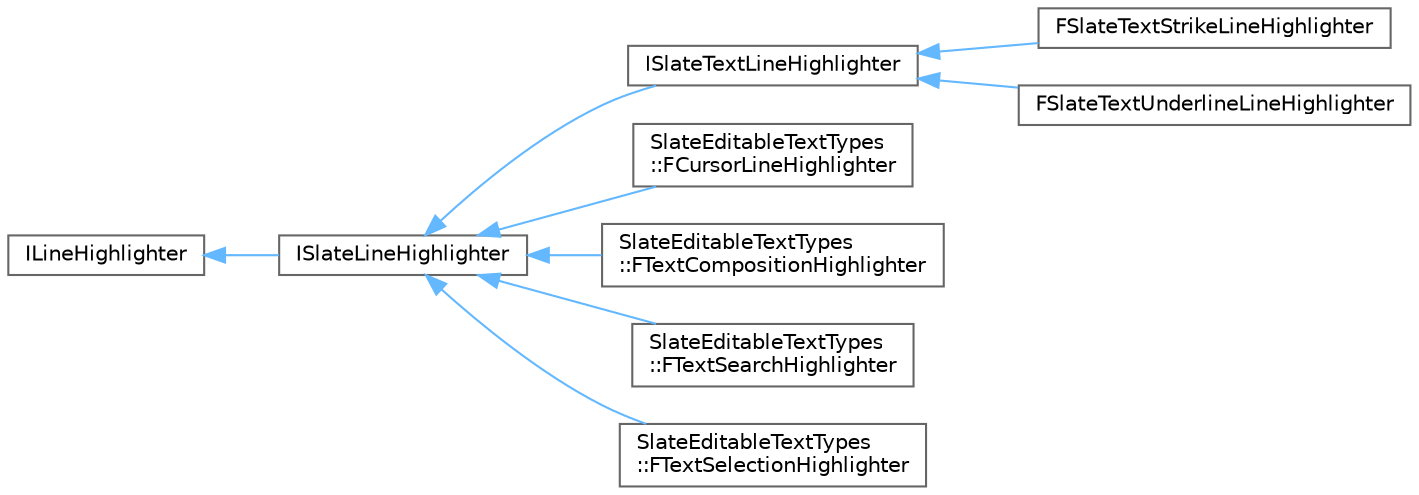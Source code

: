 digraph "Graphical Class Hierarchy"
{
 // INTERACTIVE_SVG=YES
 // LATEX_PDF_SIZE
  bgcolor="transparent";
  edge [fontname=Helvetica,fontsize=10,labelfontname=Helvetica,labelfontsize=10];
  node [fontname=Helvetica,fontsize=10,shape=box,height=0.2,width=0.4];
  rankdir="LR";
  Node0 [id="Node000000",label="ILineHighlighter",height=0.2,width=0.4,color="grey40", fillcolor="white", style="filled",URL="$d6/db8/classILineHighlighter.html",tooltip=" "];
  Node0 -> Node1 [id="edge5469_Node000000_Node000001",dir="back",color="steelblue1",style="solid",tooltip=" "];
  Node1 [id="Node000001",label="ISlateLineHighlighter",height=0.2,width=0.4,color="grey40", fillcolor="white", style="filled",URL="$d3/d3c/classISlateLineHighlighter.html",tooltip=" "];
  Node1 -> Node2 [id="edge5470_Node000001_Node000002",dir="back",color="steelblue1",style="solid",tooltip=" "];
  Node2 [id="Node000002",label="ISlateTextLineHighlighter",height=0.2,width=0.4,color="grey40", fillcolor="white", style="filled",URL="$d3/d44/classISlateTextLineHighlighter.html",tooltip="Run highlighter used to draw lines."];
  Node2 -> Node3 [id="edge5471_Node000002_Node000003",dir="back",color="steelblue1",style="solid",tooltip=" "];
  Node3 [id="Node000003",label="FSlateTextStrikeLineHighlighter",height=0.2,width=0.4,color="grey40", fillcolor="white", style="filled",URL="$d1/d15/classFSlateTextStrikeLineHighlighter.html",tooltip="Run highlighter used to draw strikes."];
  Node2 -> Node4 [id="edge5472_Node000002_Node000004",dir="back",color="steelblue1",style="solid",tooltip=" "];
  Node4 [id="Node000004",label="FSlateTextUnderlineLineHighlighter",height=0.2,width=0.4,color="grey40", fillcolor="white", style="filled",URL="$df/d5c/classFSlateTextUnderlineLineHighlighter.html",tooltip="Run highlighter used to draw underlines."];
  Node1 -> Node5 [id="edge5473_Node000001_Node000005",dir="back",color="steelblue1",style="solid",tooltip=" "];
  Node5 [id="Node000005",label="SlateEditableTextTypes\l::FCursorLineHighlighter",height=0.2,width=0.4,color="grey40", fillcolor="white", style="filled",URL="$db/d9a/classSlateEditableTextTypes_1_1FCursorLineHighlighter.html",tooltip="Run highlighter used to draw the cursor."];
  Node1 -> Node6 [id="edge5474_Node000001_Node000006",dir="back",color="steelblue1",style="solid",tooltip=" "];
  Node6 [id="Node000006",label="SlateEditableTextTypes\l::FTextCompositionHighlighter",height=0.2,width=0.4,color="grey40", fillcolor="white", style="filled",URL="$d7/d79/classSlateEditableTextTypes_1_1FTextCompositionHighlighter.html",tooltip="Run highlighter used to draw the composition range."];
  Node1 -> Node7 [id="edge5475_Node000001_Node000007",dir="back",color="steelblue1",style="solid",tooltip=" "];
  Node7 [id="Node000007",label="SlateEditableTextTypes\l::FTextSearchHighlighter",height=0.2,width=0.4,color="grey40", fillcolor="white", style="filled",URL="$df/dd5/classSlateEditableTextTypes_1_1FTextSearchHighlighter.html",tooltip="Run highlighter used to draw search ranges."];
  Node1 -> Node8 [id="edge5476_Node000001_Node000008",dir="back",color="steelblue1",style="solid",tooltip=" "];
  Node8 [id="Node000008",label="SlateEditableTextTypes\l::FTextSelectionHighlighter",height=0.2,width=0.4,color="grey40", fillcolor="white", style="filled",URL="$dd/df8/classSlateEditableTextTypes_1_1FTextSelectionHighlighter.html",tooltip="Run highlighter used to draw selection ranges."];
}
